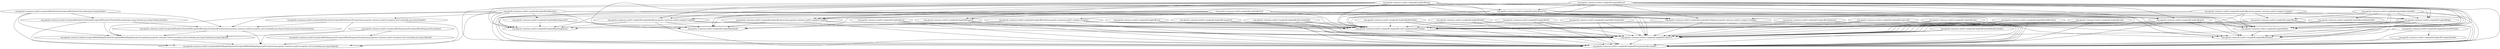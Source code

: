digraph G {
  "org.apache.commons.math3.exception$NotPositiveException#NotPositiveException(java.lang.Number)" -> "org.apache.commons.math3.exception$MathIllegalNumberException#MathIllegalNumberException(org.apache.commons.math3.exception.util.Localizable,java.lang.Number,java.lang.Object[])";
  "org.apache.commons.math3.exception$NotPositiveException#NotPositiveException(java.lang.Number)" -> "org.apache.commons.math3.exception$NumberIsTooSmallException#NumberIsTooSmallException(java.lang.Number,java.lang.Number,boolean)";
  "org.apache.commons.math3.exception$NotPositiveException#NotPositiveException(java.lang.Number)" -> "org.apache.commons.math3.exception$MathIllegalArgumentException#MathIllegalArgumentException(org.apache.commons.math3.exception.util.Localizable,java.lang.Object[])";
  "org.apache.commons.math3.exception$NotPositiveException#NotPositiveException(java.lang.Number)" -> "org.apache.commons.math3.exception$NumberIsTooSmallException#NumberIsTooSmallException(org.apache.commons.math3.exception.util.Localizable,java.lang.Number,java.lang.Number,boolean)";
  "org.apache.commons.math3.exception$MathIllegalNumberException#MathIllegalNumberException(org.apache.commons.math3.exception.util.Localizable,java.lang.Number,java.lang.Object[])" -> "org.apache.commons.math3.exception$MathIllegalArgumentException#MathIllegalArgumentException(org.apache.commons.math3.exception.util.Localizable,java.lang.Object[])";
  "org.apache.commons.math3.exception$NumberIsTooSmallException#NumberIsTooSmallException(java.lang.Number,java.lang.Number,boolean)" -> "org.apache.commons.math3.exception$MathIllegalNumberException#MathIllegalNumberException(org.apache.commons.math3.exception.util.Localizable,java.lang.Number,java.lang.Object[])";
  "org.apache.commons.math3.exception$NumberIsTooSmallException#NumberIsTooSmallException(java.lang.Number,java.lang.Number,boolean)" -> "org.apache.commons.math3.exception$MathIllegalArgumentException#MathIllegalArgumentException(org.apache.commons.math3.exception.util.Localizable,java.lang.Object[])";
  "org.apache.commons.math3.exception$NumberIsTooSmallException#NumberIsTooSmallException(java.lang.Number,java.lang.Number,boolean)" -> "org.apache.commons.math3.exception$NumberIsTooSmallException#NumberIsTooSmallException(org.apache.commons.math3.exception.util.Localizable,java.lang.Number,java.lang.Number,boolean)";
  "org.apache.commons.math3.exception$NumberIsTooSmallException#NumberIsTooSmallException(org.apache.commons.math3.exception.util.Localizable,java.lang.Number,java.lang.Number,boolean)" -> "org.apache.commons.math3.exception$MathIllegalNumberException#MathIllegalNumberException(org.apache.commons.math3.exception.util.Localizable,java.lang.Number,java.lang.Object[])";
  "org.apache.commons.math3.exception$NumberIsTooSmallException#NumberIsTooSmallException(org.apache.commons.math3.exception.util.Localizable,java.lang.Number,java.lang.Number,boolean)" -> "org.apache.commons.math3.exception$MathIllegalArgumentException#MathIllegalArgumentException(org.apache.commons.math3.exception.util.Localizable,java.lang.Object[])";
  "org.apache.commons.math3.complex$Complex#tan()" -> "org.apache.commons.math3.complex$Complex#<clinit>()";
  "org.apache.commons.math3.complex$Complex#tan()" -> "org.apache.commons.math3.complex$Complex#Complex(double,double)";
  "org.apache.commons.math3.complex$Complex#tan()" -> "org.apache.commons.math3.complex$Complex#createComplex(double,double)";
  "org.apache.commons.math3.complex$Complex#<clinit>()" -> "org.apache.commons.math3.complex$Complex#Complex(double,double)";
  "org.apache.commons.math3.complex$Complex#createComplex(double,double)" -> "org.apache.commons.math3.complex$Complex#<clinit>()";
  "org.apache.commons.math3.complex$Complex#createComplex(double,double)" -> "org.apache.commons.math3.complex$Complex#Complex(double,double)";
  "org.apache.commons.math3.complex$Complex#atan()" -> "org.apache.commons.math3.complex$Complex#<clinit>()";
  "org.apache.commons.math3.complex$Complex#atan()" -> "org.apache.commons.math3.complex$Complex#log()";
  "org.apache.commons.math3.complex$Complex#atan()" -> "org.apache.commons.math3.complex$Complex#multiply(org.apache.commons.math3.complex.Complex)";
  "org.apache.commons.math3.complex$Complex#atan()" -> "org.apache.commons.math3.complex$Complex#abs()";
  "org.apache.commons.math3.complex$Complex#atan()" -> "org.apache.commons.math3.complex$Complex#getReal()";
  "org.apache.commons.math3.complex$Complex#atan()" -> "org.apache.commons.math3.complex$Complex#add(org.apache.commons.math3.complex.Complex)";
  "org.apache.commons.math3.complex$Complex#atan()" -> "org.apache.commons.math3.complex$Complex#Complex(double,double)";
  "org.apache.commons.math3.complex$Complex#atan()" -> "org.apache.commons.math3.complex$Complex#createComplex(double,double)";
  "org.apache.commons.math3.complex$Complex#atan()" -> "org.apache.commons.math3.complex$Complex#subtract(org.apache.commons.math3.complex.Complex)";
  "org.apache.commons.math3.complex$Complex#atan()" -> "org.apache.commons.math3.complex$Complex#isInfinite()";
  "org.apache.commons.math3.complex$Complex#atan()" -> "org.apache.commons.math3.complex$Complex#divide(org.apache.commons.math3.complex.Complex)";
  "org.apache.commons.math3.complex$Complex#atan()" -> "org.apache.commons.math3.complex$Complex#getImaginary()";
  "org.apache.commons.math3.complex$Complex#log()" -> "org.apache.commons.math3.complex$Complex#<clinit>()";
  "org.apache.commons.math3.complex$Complex#log()" -> "org.apache.commons.math3.complex$Complex#abs()";
  "org.apache.commons.math3.complex$Complex#log()" -> "org.apache.commons.math3.complex$Complex#Complex(double,double)";
  "org.apache.commons.math3.complex$Complex#log()" -> "org.apache.commons.math3.complex$Complex#createComplex(double,double)";
  "org.apache.commons.math3.complex$Complex#log()" -> "org.apache.commons.math3.complex$Complex#isInfinite()";
  "org.apache.commons.math3.complex$Complex#multiply(org.apache.commons.math3.complex.Complex)" -> "org.apache.commons.math3.complex$Complex#<clinit>()";
  "org.apache.commons.math3.complex$Complex#multiply(org.apache.commons.math3.complex.Complex)" -> "org.apache.commons.math3.complex$Complex#Complex(double,double)";
  "org.apache.commons.math3.complex$Complex#multiply(org.apache.commons.math3.complex.Complex)" -> "org.apache.commons.math3.complex$Complex#createComplex(double,double)";
  "org.apache.commons.math3.complex$Complex#abs()" -> "org.apache.commons.math3.complex$Complex#isInfinite()";
  "org.apache.commons.math3.complex$Complex#add(org.apache.commons.math3.complex.Complex)" -> "org.apache.commons.math3.complex$Complex#<clinit>()";
  "org.apache.commons.math3.complex$Complex#add(org.apache.commons.math3.complex.Complex)" -> "org.apache.commons.math3.complex$Complex#getReal()";
  "org.apache.commons.math3.complex$Complex#add(org.apache.commons.math3.complex.Complex)" -> "org.apache.commons.math3.complex$Complex#Complex(double,double)";
  "org.apache.commons.math3.complex$Complex#add(org.apache.commons.math3.complex.Complex)" -> "org.apache.commons.math3.complex$Complex#createComplex(double,double)";
  "org.apache.commons.math3.complex$Complex#add(org.apache.commons.math3.complex.Complex)" -> "org.apache.commons.math3.complex$Complex#getImaginary()";
  "org.apache.commons.math3.complex$Complex#subtract(org.apache.commons.math3.complex.Complex)" -> "org.apache.commons.math3.complex$Complex#<clinit>()";
  "org.apache.commons.math3.complex$Complex#subtract(org.apache.commons.math3.complex.Complex)" -> "org.apache.commons.math3.complex$Complex#getReal()";
  "org.apache.commons.math3.complex$Complex#subtract(org.apache.commons.math3.complex.Complex)" -> "org.apache.commons.math3.complex$Complex#Complex(double,double)";
  "org.apache.commons.math3.complex$Complex#subtract(org.apache.commons.math3.complex.Complex)" -> "org.apache.commons.math3.complex$Complex#createComplex(double,double)";
  "org.apache.commons.math3.complex$Complex#subtract(org.apache.commons.math3.complex.Complex)" -> "org.apache.commons.math3.complex$Complex#getImaginary()";
  "org.apache.commons.math3.complex$Complex#divide(org.apache.commons.math3.complex.Complex)" -> "org.apache.commons.math3.complex$Complex#<clinit>()";
  "org.apache.commons.math3.complex$Complex#divide(org.apache.commons.math3.complex.Complex)" -> "org.apache.commons.math3.complex$Complex#getReal()";
  "org.apache.commons.math3.complex$Complex#divide(org.apache.commons.math3.complex.Complex)" -> "org.apache.commons.math3.complex$Complex#Complex(double,double)";
  "org.apache.commons.math3.complex$Complex#divide(org.apache.commons.math3.complex.Complex)" -> "org.apache.commons.math3.complex$Complex#createComplex(double,double)";
  "org.apache.commons.math3.complex$Complex#divide(org.apache.commons.math3.complex.Complex)" -> "org.apache.commons.math3.complex$Complex#isInfinite()";
  "org.apache.commons.math3.complex$Complex#divide(org.apache.commons.math3.complex.Complex)" -> "org.apache.commons.math3.complex$Complex#getImaginary()";
  "org.apache.commons.math3.complex$Complex#valueOf(double)" -> "org.apache.commons.math3.complex$Complex#<clinit>()";
  "org.apache.commons.math3.complex$Complex#valueOf(double)" -> "org.apache.commons.math3.complex$Complex#Complex(double,double)";
  "org.apache.commons.math3.complex$Complex#valueOf(double)" -> "org.apache.commons.math3.complex$Complex#Complex(double)";
  "org.apache.commons.math3.complex$Complex#Complex(double)" -> "org.apache.commons.math3.complex$Complex#Complex(double,double)";
  "org.apache.commons.math3.complex$Complex#divide(double)" -> "org.apache.commons.math3.complex$Complex#<clinit>()";
  "org.apache.commons.math3.complex$Complex#divide(double)" -> "org.apache.commons.math3.complex$Complex#Complex(double,double)";
  "org.apache.commons.math3.complex$Complex#divide(double)" -> "org.apache.commons.math3.complex$Complex#createComplex(double,double)";
  "org.apache.commons.math3.complex$Complex#divide(double)" -> "org.apache.commons.math3.complex$Complex#isInfinite()";
  "org.apache.commons.math3.complex$Complex#pow(org.apache.commons.math3.complex.Complex)" -> "org.apache.commons.math3.complex$Complex#<clinit>()";
  "org.apache.commons.math3.complex$Complex#pow(org.apache.commons.math3.complex.Complex)" -> "org.apache.commons.math3.complex$Complex#log()";
  "org.apache.commons.math3.complex$Complex#pow(org.apache.commons.math3.complex.Complex)" -> "org.apache.commons.math3.complex$Complex#multiply(org.apache.commons.math3.complex.Complex)";
  "org.apache.commons.math3.complex$Complex#pow(org.apache.commons.math3.complex.Complex)" -> "org.apache.commons.math3.complex$Complex#abs()";
  "org.apache.commons.math3.complex$Complex#pow(org.apache.commons.math3.complex.Complex)" -> "org.apache.commons.math3.complex$Complex#Complex(double,double)";
  "org.apache.commons.math3.complex$Complex#pow(org.apache.commons.math3.complex.Complex)" -> "org.apache.commons.math3.complex$Complex#exp()";
  "org.apache.commons.math3.complex$Complex#pow(org.apache.commons.math3.complex.Complex)" -> "org.apache.commons.math3.complex$Complex#createComplex(double,double)";
  "org.apache.commons.math3.complex$Complex#pow(org.apache.commons.math3.complex.Complex)" -> "org.apache.commons.math3.complex$Complex#isInfinite()";
  "org.apache.commons.math3.complex$Complex#exp()" -> "org.apache.commons.math3.complex$Complex#<clinit>()";
  "org.apache.commons.math3.complex$Complex#exp()" -> "org.apache.commons.math3.complex$Complex#Complex(double,double)";
  "org.apache.commons.math3.complex$Complex#exp()" -> "org.apache.commons.math3.complex$Complex#createComplex(double,double)";
  "org.apache.commons.math3.complex$Complex#nthRoot(int)" -> "org.apache.commons.math3.exception$MathIllegalNumberException#MathIllegalNumberException(org.apache.commons.math3.exception.util.Localizable,java.lang.Number,java.lang.Object[])";
  "org.apache.commons.math3.complex$Complex#nthRoot(int)" -> "org.apache.commons.math3.complex$Complex#<clinit>()";
  "org.apache.commons.math3.complex$Complex#nthRoot(int)" -> "org.apache.commons.math3.complex$Complex#getArgument()";
  "org.apache.commons.math3.complex$Complex#nthRoot(int)" -> "org.apache.commons.math3.exception$MathIllegalArgumentException#MathIllegalArgumentException(org.apache.commons.math3.exception.util.Localizable,java.lang.Object[])";
  "org.apache.commons.math3.complex$Complex#nthRoot(int)" -> "org.apache.commons.math3.complex$Complex#abs()";
  "org.apache.commons.math3.complex$Complex#nthRoot(int)" -> "org.apache.commons.math3.complex$Complex#getReal()";
  "org.apache.commons.math3.complex$Complex#nthRoot(int)" -> "org.apache.commons.math3.complex$Complex#Complex(double,double)";
  "org.apache.commons.math3.complex$Complex#nthRoot(int)" -> "org.apache.commons.math3.complex$Complex#createComplex(double,double)";
  "org.apache.commons.math3.complex$Complex#nthRoot(int)" -> "org.apache.commons.math3.exception$NumberIsTooSmallException#NumberIsTooSmallException(org.apache.commons.math3.exception.util.Localizable,java.lang.Number,java.lang.Number,boolean)";
  "org.apache.commons.math3.complex$Complex#nthRoot(int)" -> "org.apache.commons.math3.exception$NotPositiveException#NotPositiveException(org.apache.commons.math3.exception.util.Localizable,java.lang.Number)";
  "org.apache.commons.math3.complex$Complex#nthRoot(int)" -> "org.apache.commons.math3.complex$Complex#isInfinite()";
  "org.apache.commons.math3.complex$Complex#nthRoot(int)" -> "org.apache.commons.math3.complex$Complex#getImaginary()";
  "org.apache.commons.math3.complex$Complex#getArgument()" -> "org.apache.commons.math3.complex$Complex#getReal()";
  "org.apache.commons.math3.complex$Complex#getArgument()" -> "org.apache.commons.math3.complex$Complex#getImaginary()";
  "org.apache.commons.math3.exception$NotPositiveException#NotPositiveException(org.apache.commons.math3.exception.util.Localizable,java.lang.Number)" -> "org.apache.commons.math3.exception$MathIllegalNumberException#MathIllegalNumberException(org.apache.commons.math3.exception.util.Localizable,java.lang.Number,java.lang.Object[])";
  "org.apache.commons.math3.exception$NotPositiveException#NotPositiveException(org.apache.commons.math3.exception.util.Localizable,java.lang.Number)" -> "org.apache.commons.math3.exception$MathIllegalArgumentException#MathIllegalArgumentException(org.apache.commons.math3.exception.util.Localizable,java.lang.Object[])";
  "org.apache.commons.math3.exception$NotPositiveException#NotPositiveException(org.apache.commons.math3.exception.util.Localizable,java.lang.Number)" -> "org.apache.commons.math3.exception$NumberIsTooSmallException#NumberIsTooSmallException(org.apache.commons.math3.exception.util.Localizable,java.lang.Number,java.lang.Number,boolean)";
  "org.apache.commons.math3.exception$NullArgumentException#NullArgumentException(org.apache.commons.math3.exception.util.Localizable,java.lang.Object[])" -> "org.apache.commons.math3.exception$MathIllegalArgumentException#MathIllegalArgumentException(org.apache.commons.math3.exception.util.Localizable,java.lang.Object[])";
  "org.apache.commons.math3.complex$Complex#add(double)" -> "org.apache.commons.math3.complex$Complex#<clinit>()";
  "org.apache.commons.math3.complex$Complex#add(double)" -> "org.apache.commons.math3.complex$Complex#Complex(double,double)";
  "org.apache.commons.math3.complex$Complex#add(double)" -> "org.apache.commons.math3.complex$Complex#createComplex(double,double)";
  "org.apache.commons.math3.complex$Complex#tanh()" -> "org.apache.commons.math3.complex$Complex#<clinit>()";
  "org.apache.commons.math3.complex$Complex#tanh()" -> "org.apache.commons.math3.complex$Complex#Complex(double,double)";
  "org.apache.commons.math3.complex$Complex#tanh()" -> "org.apache.commons.math3.complex$Complex#createComplex(double,double)";
  "org.apache.commons.math3.complex$Complex#sqrt()" -> "org.apache.commons.math3.complex$Complex#<clinit>()";
  "org.apache.commons.math3.complex$Complex#sqrt()" -> "org.apache.commons.math3.complex$Complex#abs()";
  "org.apache.commons.math3.complex$Complex#sqrt()" -> "org.apache.commons.math3.complex$Complex#Complex(double,double)";
  "org.apache.commons.math3.complex$Complex#sqrt()" -> "org.apache.commons.math3.complex$Complex#createComplex(double,double)";
  "org.apache.commons.math3.complex$Complex#sqrt()" -> "org.apache.commons.math3.complex$Complex#isInfinite()";
  "org.apache.commons.math3.complex$Complex#asin()" -> "org.apache.commons.math3.complex$Complex#<clinit>()";
  "org.apache.commons.math3.complex$Complex#asin()" -> "org.apache.commons.math3.complex$Complex#log()";
  "org.apache.commons.math3.complex$Complex#asin()" -> "org.apache.commons.math3.complex$Complex#multiply(org.apache.commons.math3.complex.Complex)";
  "org.apache.commons.math3.complex$Complex#asin()" -> "org.apache.commons.math3.complex$Complex#sqrt()";
  "org.apache.commons.math3.complex$Complex#asin()" -> "org.apache.commons.math3.complex$Complex#abs()";
  "org.apache.commons.math3.complex$Complex#asin()" -> "org.apache.commons.math3.complex$Complex#sqrt1z()";
  "org.apache.commons.math3.complex$Complex#asin()" -> "org.apache.commons.math3.complex$Complex#getReal()";
  "org.apache.commons.math3.complex$Complex#asin()" -> "org.apache.commons.math3.complex$Complex#add(org.apache.commons.math3.complex.Complex)";
  "org.apache.commons.math3.complex$Complex#asin()" -> "org.apache.commons.math3.complex$Complex#Complex(double,double)";
  "org.apache.commons.math3.complex$Complex#asin()" -> "org.apache.commons.math3.complex$Complex#createComplex(double,double)";
  "org.apache.commons.math3.complex$Complex#asin()" -> "org.apache.commons.math3.complex$Complex#subtract(org.apache.commons.math3.complex.Complex)";
  "org.apache.commons.math3.complex$Complex#asin()" -> "org.apache.commons.math3.complex$Complex#negate()";
  "org.apache.commons.math3.complex$Complex#asin()" -> "org.apache.commons.math3.complex$Complex#isInfinite()";
  "org.apache.commons.math3.complex$Complex#asin()" -> "org.apache.commons.math3.complex$Complex#getImaginary()";
  "org.apache.commons.math3.complex$Complex#sqrt1z()" -> "org.apache.commons.math3.complex$Complex#<clinit>()";
  "org.apache.commons.math3.complex$Complex#sqrt1z()" -> "org.apache.commons.math3.complex$Complex#multiply(org.apache.commons.math3.complex.Complex)";
  "org.apache.commons.math3.complex$Complex#sqrt1z()" -> "org.apache.commons.math3.complex$Complex#sqrt()";
  "org.apache.commons.math3.complex$Complex#sqrt1z()" -> "org.apache.commons.math3.complex$Complex#abs()";
  "org.apache.commons.math3.complex$Complex#sqrt1z()" -> "org.apache.commons.math3.complex$Complex#getReal()";
  "org.apache.commons.math3.complex$Complex#sqrt1z()" -> "org.apache.commons.math3.complex$Complex#Complex(double,double)";
  "org.apache.commons.math3.complex$Complex#sqrt1z()" -> "org.apache.commons.math3.complex$Complex#createComplex(double,double)";
  "org.apache.commons.math3.complex$Complex#sqrt1z()" -> "org.apache.commons.math3.complex$Complex#subtract(org.apache.commons.math3.complex.Complex)";
  "org.apache.commons.math3.complex$Complex#sqrt1z()" -> "org.apache.commons.math3.complex$Complex#isInfinite()";
  "org.apache.commons.math3.complex$Complex#sqrt1z()" -> "org.apache.commons.math3.complex$Complex#getImaginary()";
  "org.apache.commons.math3.complex$Complex#negate()" -> "org.apache.commons.math3.complex$Complex#<clinit>()";
  "org.apache.commons.math3.complex$Complex#negate()" -> "org.apache.commons.math3.complex$Complex#Complex(double,double)";
  "org.apache.commons.math3.complex$Complex#negate()" -> "org.apache.commons.math3.complex$Complex#createComplex(double,double)";
  "org.apache.commons.math3.complex$Complex#sin()" -> "org.apache.commons.math3.complex$Complex#<clinit>()";
  "org.apache.commons.math3.complex$Complex#sin()" -> "org.apache.commons.math3.complex$Complex#Complex(double,double)";
  "org.apache.commons.math3.complex$Complex#sin()" -> "org.apache.commons.math3.complex$Complex#createComplex(double,double)";
  "org.apache.commons.math3.complex$Complex#multiply(int)" -> "org.apache.commons.math3.complex$Complex#<clinit>()";
  "org.apache.commons.math3.complex$Complex#multiply(int)" -> "org.apache.commons.math3.complex$Complex#Complex(double,double)";
  "org.apache.commons.math3.complex$Complex#multiply(int)" -> "org.apache.commons.math3.complex$Complex#createComplex(double,double)";
  "org.apache.commons.math3.complex$Complex#pow(double)" -> "org.apache.commons.math3.complex$Complex#<clinit>()";
  "org.apache.commons.math3.complex$Complex#pow(double)" -> "org.apache.commons.math3.complex$Complex#log()";
  "org.apache.commons.math3.complex$Complex#pow(double)" -> "org.apache.commons.math3.complex$Complex#abs()";
  "org.apache.commons.math3.complex$Complex#pow(double)" -> "org.apache.commons.math3.complex$Complex#Complex(double,double)";
  "org.apache.commons.math3.complex$Complex#pow(double)" -> "org.apache.commons.math3.complex$Complex#exp()";
  "org.apache.commons.math3.complex$Complex#pow(double)" -> "org.apache.commons.math3.complex$Complex#createComplex(double,double)";
  "org.apache.commons.math3.complex$Complex#pow(double)" -> "org.apache.commons.math3.complex$Complex#multiply(double)";
  "org.apache.commons.math3.complex$Complex#pow(double)" -> "org.apache.commons.math3.complex$Complex#isInfinite()";
  "org.apache.commons.math3.complex$Complex#multiply(double)" -> "org.apache.commons.math3.complex$Complex#<clinit>()";
  "org.apache.commons.math3.complex$Complex#multiply(double)" -> "org.apache.commons.math3.complex$Complex#Complex(double,double)";
  "org.apache.commons.math3.complex$Complex#multiply(double)" -> "org.apache.commons.math3.complex$Complex#createComplex(double,double)";
  "org.apache.commons.math3.complex$Complex#reciprocal()" -> "org.apache.commons.math3.complex$Complex#<clinit>()";
  "org.apache.commons.math3.complex$Complex#reciprocal()" -> "org.apache.commons.math3.complex$Complex#Complex(double,double)";
  "org.apache.commons.math3.complex$Complex#reciprocal()" -> "org.apache.commons.math3.complex$Complex#createComplex(double,double)";
  "org.apache.commons.math3.complex$Complex#sinh()" -> "org.apache.commons.math3.complex$Complex#<clinit>()";
  "org.apache.commons.math3.complex$Complex#sinh()" -> "org.apache.commons.math3.complex$Complex#Complex(double,double)";
  "org.apache.commons.math3.complex$Complex#sinh()" -> "org.apache.commons.math3.complex$Complex#createComplex(double,double)";
  "org.apache.commons.math3.complex$Complex#valueOf(double,double)" -> "org.apache.commons.math3.complex$Complex#<clinit>()";
  "org.apache.commons.math3.complex$Complex#valueOf(double,double)" -> "org.apache.commons.math3.complex$Complex#Complex(double,double)";
  "org.apache.commons.math3.complex$Complex#acos()" -> "org.apache.commons.math3.complex$Complex#<clinit>()";
  "org.apache.commons.math3.complex$Complex#acos()" -> "org.apache.commons.math3.complex$Complex#log()";
  "org.apache.commons.math3.complex$Complex#acos()" -> "org.apache.commons.math3.complex$Complex#multiply(org.apache.commons.math3.complex.Complex)";
  "org.apache.commons.math3.complex$Complex#acos()" -> "org.apache.commons.math3.complex$Complex#sqrt()";
  "org.apache.commons.math3.complex$Complex#acos()" -> "org.apache.commons.math3.complex$Complex#abs()";
  "org.apache.commons.math3.complex$Complex#acos()" -> "org.apache.commons.math3.complex$Complex#sqrt1z()";
  "org.apache.commons.math3.complex$Complex#acos()" -> "org.apache.commons.math3.complex$Complex#getReal()";
  "org.apache.commons.math3.complex$Complex#acos()" -> "org.apache.commons.math3.complex$Complex#add(org.apache.commons.math3.complex.Complex)";
  "org.apache.commons.math3.complex$Complex#acos()" -> "org.apache.commons.math3.complex$Complex#Complex(double,double)";
  "org.apache.commons.math3.complex$Complex#acos()" -> "org.apache.commons.math3.complex$Complex#createComplex(double,double)";
  "org.apache.commons.math3.complex$Complex#acos()" -> "org.apache.commons.math3.complex$Complex#subtract(org.apache.commons.math3.complex.Complex)";
  "org.apache.commons.math3.complex$Complex#acos()" -> "org.apache.commons.math3.complex$Complex#negate()";
  "org.apache.commons.math3.complex$Complex#acos()" -> "org.apache.commons.math3.complex$Complex#isInfinite()";
  "org.apache.commons.math3.complex$Complex#acos()" -> "org.apache.commons.math3.complex$Complex#getImaginary()";
  "org.apache.commons.math3.complex$Complex#readResolve()" -> "org.apache.commons.math3.complex$Complex#<clinit>()";
  "org.apache.commons.math3.complex$Complex#readResolve()" -> "org.apache.commons.math3.complex$Complex#Complex(double,double)";
  "org.apache.commons.math3.complex$Complex#readResolve()" -> "org.apache.commons.math3.complex$Complex#createComplex(double,double)";
  "org.apache.commons.math3.complex$Complex#cosh()" -> "org.apache.commons.math3.complex$Complex#<clinit>()";
  "org.apache.commons.math3.complex$Complex#cosh()" -> "org.apache.commons.math3.complex$Complex#Complex(double,double)";
  "org.apache.commons.math3.complex$Complex#cosh()" -> "org.apache.commons.math3.complex$Complex#createComplex(double,double)";
  "org.apache.commons.math3.complex$Complex#cos()" -> "org.apache.commons.math3.complex$Complex#<clinit>()";
  "org.apache.commons.math3.complex$Complex#cos()" -> "org.apache.commons.math3.complex$Complex#Complex(double,double)";
  "org.apache.commons.math3.complex$Complex#cos()" -> "org.apache.commons.math3.complex$Complex#createComplex(double,double)";
  "org.apache.commons.math3.exception$NullArgumentException#NullArgumentException()" -> "org.apache.commons.math3.exception$NullArgumentException#NullArgumentException(org.apache.commons.math3.exception.util.Localizable,java.lang.Object[])";
  "org.apache.commons.math3.exception$NullArgumentException#NullArgumentException()" -> "org.apache.commons.math3.exception$MathIllegalArgumentException#MathIllegalArgumentException(org.apache.commons.math3.exception.util.Localizable,java.lang.Object[])";
  "org.apache.commons.math3.complex$Complex#conjugate()" -> "org.apache.commons.math3.complex$Complex#<clinit>()";
  "org.apache.commons.math3.complex$Complex#conjugate()" -> "org.apache.commons.math3.complex$Complex#Complex(double,double)";
  "org.apache.commons.math3.complex$Complex#conjugate()" -> "org.apache.commons.math3.complex$Complex#createComplex(double,double)";
  "org.apache.commons.math3.complex$Complex#subtract(double)" -> "org.apache.commons.math3.complex$Complex#<clinit>()";
  "org.apache.commons.math3.complex$Complex#subtract(double)" -> "org.apache.commons.math3.complex$Complex#Complex(double,double)";
  "org.apache.commons.math3.complex$Complex#subtract(double)" -> "org.apache.commons.math3.complex$Complex#createComplex(double,double)";
}

